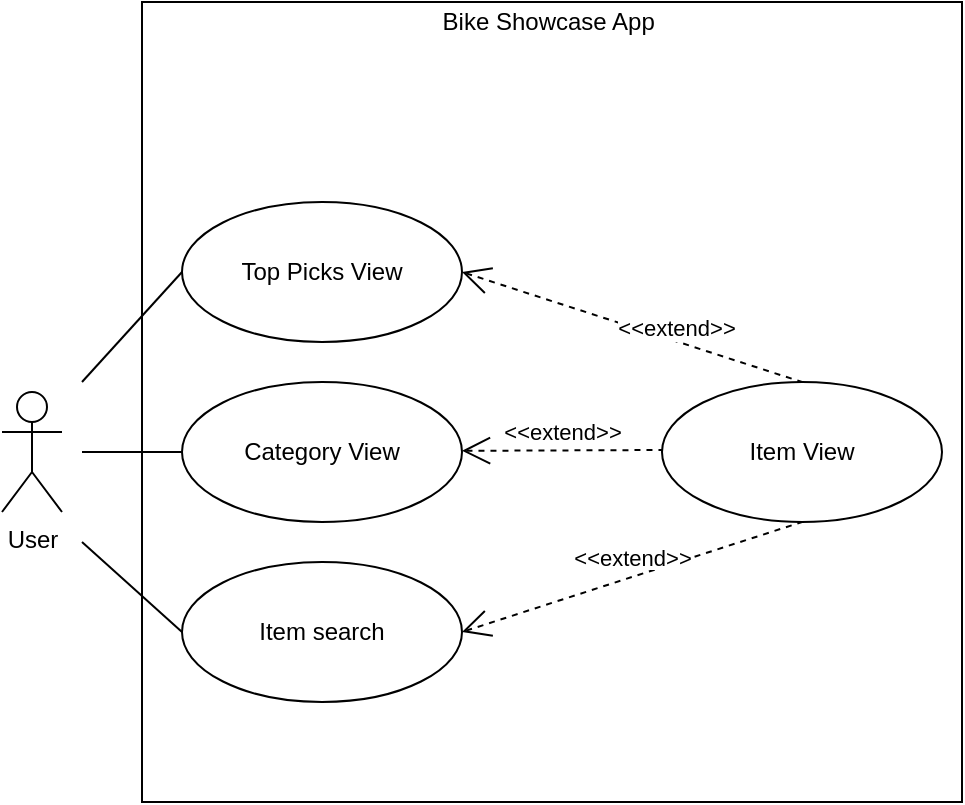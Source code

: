 <mxfile version="14.6.13" type="device"><diagram id="UbEQeVs0XXHmH-OVTPqa" name="Page-1"><mxGraphModel dx="782" dy="437" grid="1" gridSize="10" guides="1" tooltips="1" connect="1" arrows="1" fold="1" page="1" pageScale="1" pageWidth="827" pageHeight="1169" math="0" shadow="0"><root><mxCell id="0"/><mxCell id="1" parent="0"/><mxCell id="8EfAHl_o1kmycHyGe4kQ-41" value="" style="html=1;" parent="1" vertex="1"><mxGeometry x="140" y="10" width="410" height="400" as="geometry"/></mxCell><mxCell id="8EfAHl_o1kmycHyGe4kQ-1" value="User" style="shape=umlActor;verticalLabelPosition=bottom;verticalAlign=top;html=1;" parent="1" vertex="1"><mxGeometry x="70" y="205" width="30" height="60" as="geometry"/></mxCell><mxCell id="8EfAHl_o1kmycHyGe4kQ-2" value="Top Picks View" style="ellipse;whiteSpace=wrap;html=1;" parent="1" vertex="1"><mxGeometry x="160" y="110" width="140" height="70" as="geometry"/></mxCell><mxCell id="8EfAHl_o1kmycHyGe4kQ-3" value="Category View" style="ellipse;whiteSpace=wrap;html=1;" parent="1" vertex="1"><mxGeometry x="160" y="200" width="140" height="70" as="geometry"/></mxCell><mxCell id="8EfAHl_o1kmycHyGe4kQ-4" value="Item search" style="ellipse;whiteSpace=wrap;html=1;" parent="1" vertex="1"><mxGeometry x="160" y="290" width="140" height="70" as="geometry"/></mxCell><mxCell id="8EfAHl_o1kmycHyGe4kQ-5" value="Item View" style="ellipse;whiteSpace=wrap;html=1;" parent="1" vertex="1"><mxGeometry x="400" y="200" width="140" height="70" as="geometry"/></mxCell><mxCell id="8EfAHl_o1kmycHyGe4kQ-42" value="Bike Showcase App&amp;nbsp;" style="text;html=1;strokeColor=none;fillColor=none;align=center;verticalAlign=middle;whiteSpace=wrap;rounded=0;" parent="1" vertex="1"><mxGeometry x="270" y="20" width="150" as="geometry"/></mxCell><mxCell id="8EfAHl_o1kmycHyGe4kQ-62" value="&amp;lt;&amp;lt;extend&amp;gt;&amp;gt;" style="edgeStyle=none;html=1;startArrow=open;endArrow=none;startSize=12;verticalAlign=bottom;dashed=1;labelBackgroundColor=#ffffff;exitX=1;exitY=0.5;exitDx=0;exitDy=0;entryX=0.5;entryY=0;entryDx=0;entryDy=0;" parent="1" source="8EfAHl_o1kmycHyGe4kQ-2" target="8EfAHl_o1kmycHyGe4kQ-5" edge="1"><mxGeometry x="0.27" y="-2" width="160" relative="1" as="geometry"><mxPoint x="170" y="150" as="sourcePoint"/><mxPoint x="240" y="160" as="targetPoint"/><mxPoint as="offset"/></mxGeometry></mxCell><mxCell id="8EfAHl_o1kmycHyGe4kQ-71" value="&amp;lt;&amp;lt;extend&amp;gt;&amp;gt;" style="edgeStyle=none;html=1;startArrow=open;endArrow=none;startSize=12;verticalAlign=bottom;dashed=1;labelBackgroundColor=none;" parent="1" edge="1"><mxGeometry width="160" relative="1" as="geometry"><mxPoint x="300" y="234.41" as="sourcePoint"/><mxPoint x="400" y="234" as="targetPoint"/></mxGeometry></mxCell><mxCell id="8EfAHl_o1kmycHyGe4kQ-72" value="&lt;span style=&quot;background-color: rgb(255 , 255 , 255)&quot;&gt;&amp;lt;&amp;lt;extend&amp;gt;&amp;gt;&lt;/span&gt;" style="edgeStyle=none;html=1;startArrow=open;endArrow=none;startSize=12;verticalAlign=bottom;dashed=1;labelBackgroundColor=none;entryX=0.5;entryY=1;entryDx=0;entryDy=0;exitX=1;exitY=0.5;exitDx=0;exitDy=0;" parent="1" source="8EfAHl_o1kmycHyGe4kQ-4" target="8EfAHl_o1kmycHyGe4kQ-5" edge="1"><mxGeometry width="160" relative="1" as="geometry"><mxPoint x="320" y="344.41" as="sourcePoint"/><mxPoint x="480" y="344.41" as="targetPoint"/></mxGeometry></mxCell><mxCell id="8EfAHl_o1kmycHyGe4kQ-73" value="" style="edgeStyle=none;html=1;endArrow=none;verticalAlign=bottom;labelBackgroundColor=#ffffff;entryX=0;entryY=0.5;entryDx=0;entryDy=0;" parent="1" target="8EfAHl_o1kmycHyGe4kQ-2" edge="1"><mxGeometry width="160" relative="1" as="geometry"><mxPoint x="110" y="200" as="sourcePoint"/><mxPoint x="270" y="200" as="targetPoint"/></mxGeometry></mxCell><mxCell id="8EfAHl_o1kmycHyGe4kQ-74" value="" style="edgeStyle=none;html=1;endArrow=none;verticalAlign=bottom;labelBackgroundColor=#ffffff;entryX=0;entryY=0.5;entryDx=0;entryDy=0;" parent="1" target="8EfAHl_o1kmycHyGe4kQ-3" edge="1"><mxGeometry width="160" relative="1" as="geometry"><mxPoint x="110" y="235" as="sourcePoint"/><mxPoint x="150" y="230" as="targetPoint"/></mxGeometry></mxCell><mxCell id="8EfAHl_o1kmycHyGe4kQ-75" value="" style="edgeStyle=none;html=1;endArrow=none;verticalAlign=bottom;labelBackgroundColor=#ffffff;entryX=0;entryY=0.5;entryDx=0;entryDy=0;" parent="1" target="8EfAHl_o1kmycHyGe4kQ-4" edge="1"><mxGeometry width="160" relative="1" as="geometry"><mxPoint x="110" y="280" as="sourcePoint"/><mxPoint x="270" y="290" as="targetPoint"/></mxGeometry></mxCell></root></mxGraphModel></diagram></mxfile>